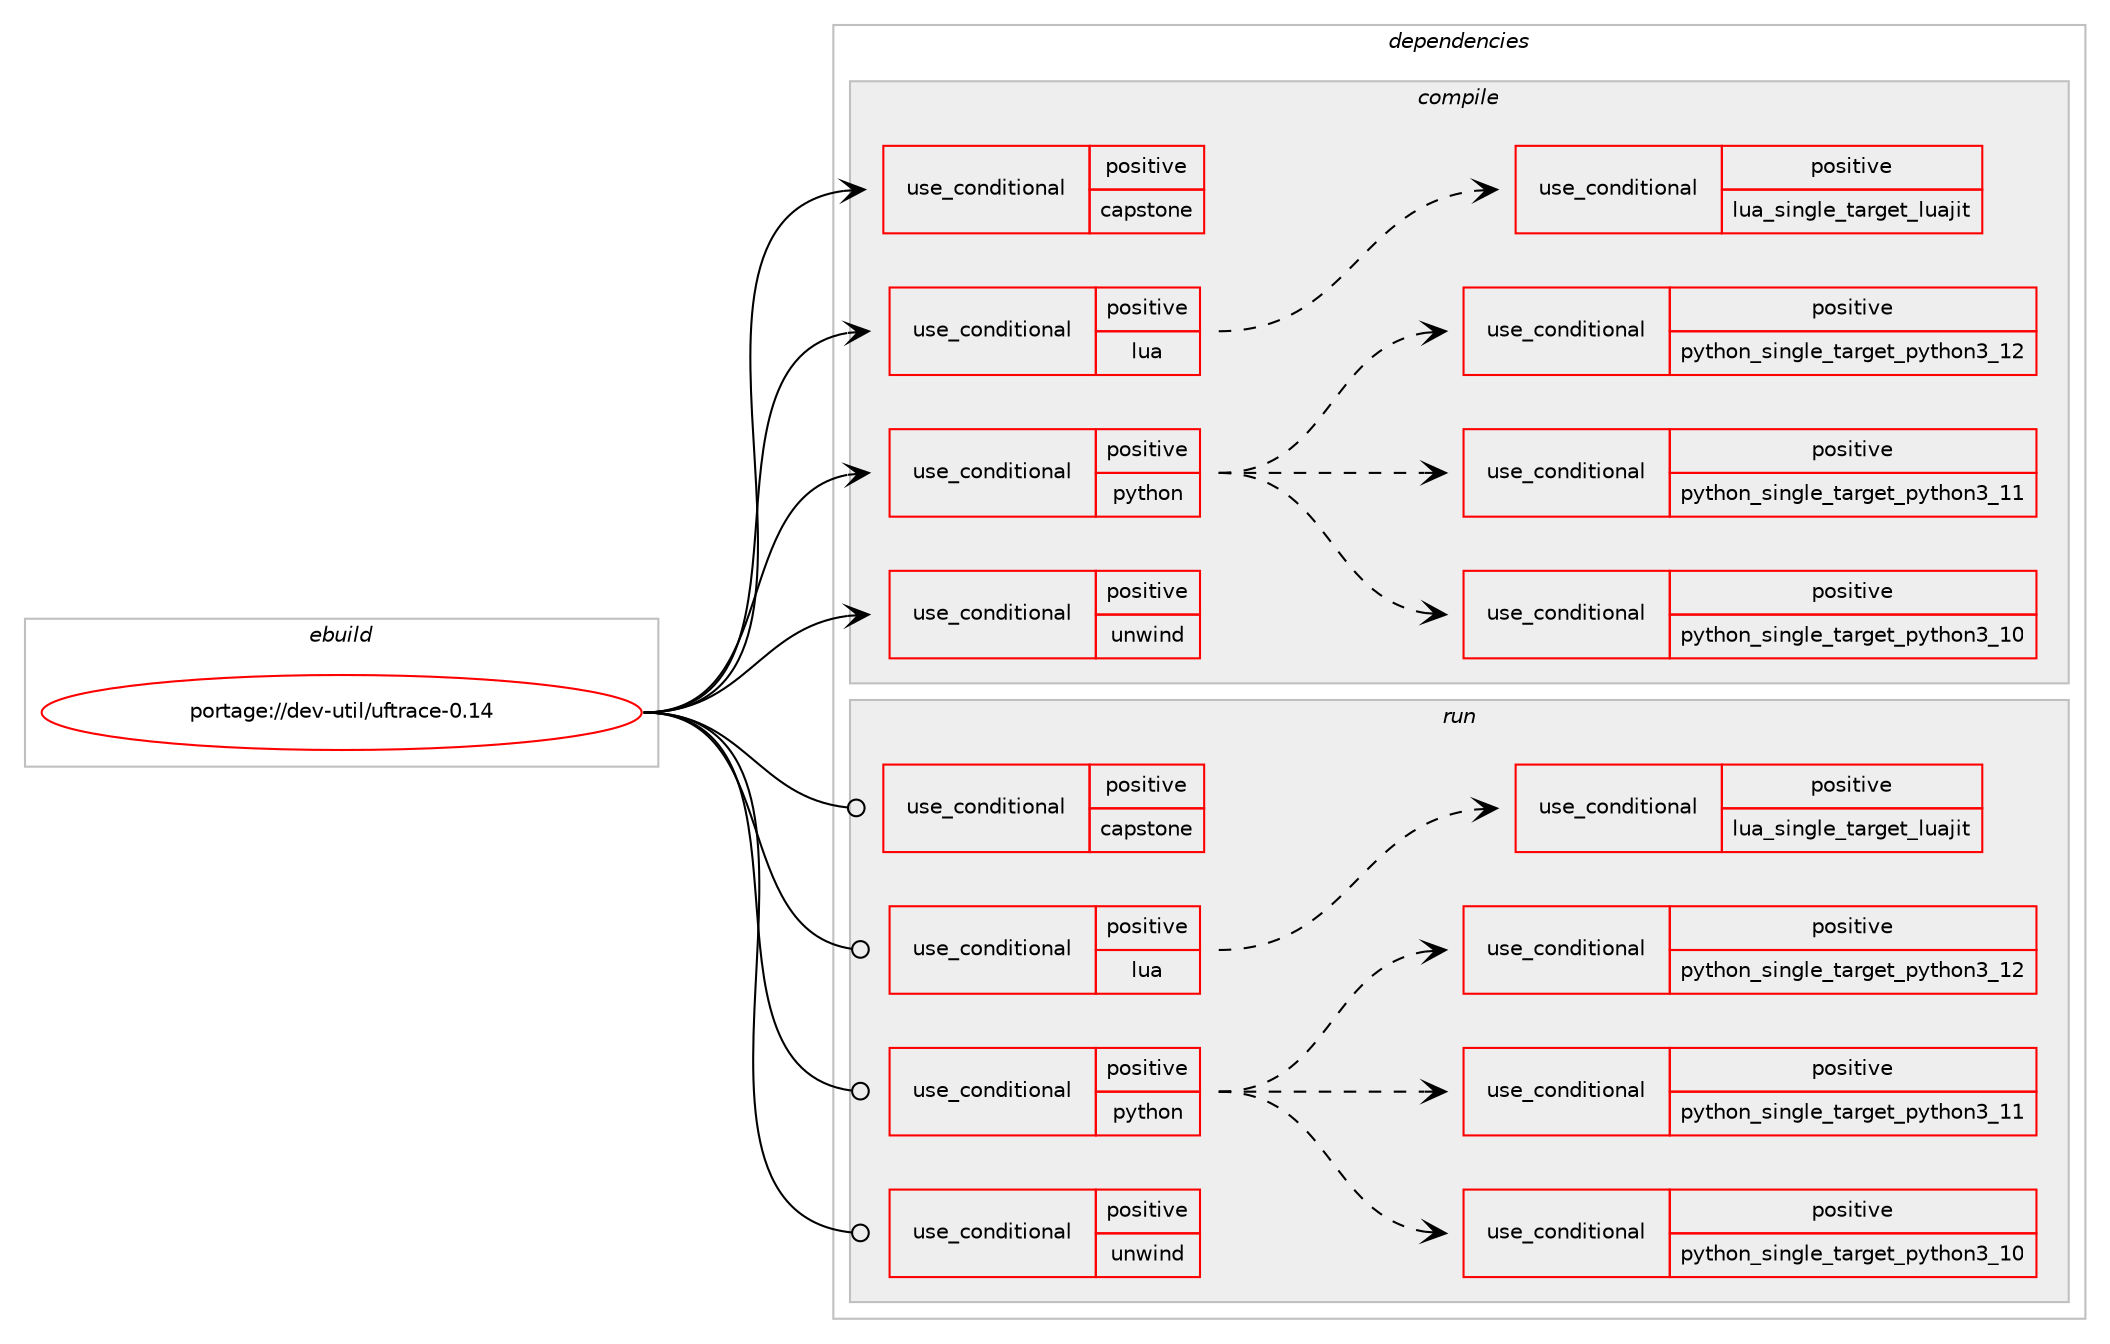 digraph prolog {

# *************
# Graph options
# *************

newrank=true;
concentrate=true;
compound=true;
graph [rankdir=LR,fontname=Helvetica,fontsize=10,ranksep=1.5];#, ranksep=2.5, nodesep=0.2];
edge  [arrowhead=vee];
node  [fontname=Helvetica,fontsize=10];

# **********
# The ebuild
# **********

subgraph cluster_leftcol {
color=gray;
rank=same;
label=<<i>ebuild</i>>;
id [label="portage://dev-util/uftrace-0.14", color=red, width=4, href="../dev-util/uftrace-0.14.svg"];
}

# ****************
# The dependencies
# ****************

subgraph cluster_midcol {
color=gray;
label=<<i>dependencies</i>>;
subgraph cluster_compile {
fillcolor="#eeeeee";
style=filled;
label=<<i>compile</i>>;
subgraph cond60368 {
dependency112181 [label=<<TABLE BORDER="0" CELLBORDER="1" CELLSPACING="0" CELLPADDING="4"><TR><TD ROWSPAN="3" CELLPADDING="10">use_conditional</TD></TR><TR><TD>positive</TD></TR><TR><TD>capstone</TD></TR></TABLE>>, shape=none, color=red];
# *** BEGIN UNKNOWN DEPENDENCY TYPE (TODO) ***
# dependency112181 -> package_dependency(portage://dev-util/uftrace-0.14,install,no,dev-libs,capstone,none,[,,],[slot(0),equal],[])
# *** END UNKNOWN DEPENDENCY TYPE (TODO) ***

}
id:e -> dependency112181:w [weight=20,style="solid",arrowhead="vee"];
subgraph cond60369 {
dependency112182 [label=<<TABLE BORDER="0" CELLBORDER="1" CELLSPACING="0" CELLPADDING="4"><TR><TD ROWSPAN="3" CELLPADDING="10">use_conditional</TD></TR><TR><TD>positive</TD></TR><TR><TD>lua</TD></TR></TABLE>>, shape=none, color=red];
subgraph cond60370 {
dependency112183 [label=<<TABLE BORDER="0" CELLBORDER="1" CELLSPACING="0" CELLPADDING="4"><TR><TD ROWSPAN="3" CELLPADDING="10">use_conditional</TD></TR><TR><TD>positive</TD></TR><TR><TD>lua_single_target_luajit</TD></TR></TABLE>>, shape=none, color=red];
# *** BEGIN UNKNOWN DEPENDENCY TYPE (TODO) ***
# dependency112183 -> package_dependency(portage://dev-util/uftrace-0.14,install,no,dev-lang,luajit,none,[,,],any_same_slot,[])
# *** END UNKNOWN DEPENDENCY TYPE (TODO) ***

}
dependency112182:e -> dependency112183:w [weight=20,style="dashed",arrowhead="vee"];
}
id:e -> dependency112182:w [weight=20,style="solid",arrowhead="vee"];
subgraph cond60371 {
dependency112184 [label=<<TABLE BORDER="0" CELLBORDER="1" CELLSPACING="0" CELLPADDING="4"><TR><TD ROWSPAN="3" CELLPADDING="10">use_conditional</TD></TR><TR><TD>positive</TD></TR><TR><TD>python</TD></TR></TABLE>>, shape=none, color=red];
subgraph cond60372 {
dependency112185 [label=<<TABLE BORDER="0" CELLBORDER="1" CELLSPACING="0" CELLPADDING="4"><TR><TD ROWSPAN="3" CELLPADDING="10">use_conditional</TD></TR><TR><TD>positive</TD></TR><TR><TD>python_single_target_python3_10</TD></TR></TABLE>>, shape=none, color=red];
# *** BEGIN UNKNOWN DEPENDENCY TYPE (TODO) ***
# dependency112185 -> package_dependency(portage://dev-util/uftrace-0.14,install,no,dev-lang,python,none,[,,],[slot(3.10)],[])
# *** END UNKNOWN DEPENDENCY TYPE (TODO) ***

}
dependency112184:e -> dependency112185:w [weight=20,style="dashed",arrowhead="vee"];
subgraph cond60373 {
dependency112186 [label=<<TABLE BORDER="0" CELLBORDER="1" CELLSPACING="0" CELLPADDING="4"><TR><TD ROWSPAN="3" CELLPADDING="10">use_conditional</TD></TR><TR><TD>positive</TD></TR><TR><TD>python_single_target_python3_11</TD></TR></TABLE>>, shape=none, color=red];
# *** BEGIN UNKNOWN DEPENDENCY TYPE (TODO) ***
# dependency112186 -> package_dependency(portage://dev-util/uftrace-0.14,install,no,dev-lang,python,none,[,,],[slot(3.11)],[])
# *** END UNKNOWN DEPENDENCY TYPE (TODO) ***

}
dependency112184:e -> dependency112186:w [weight=20,style="dashed",arrowhead="vee"];
subgraph cond60374 {
dependency112187 [label=<<TABLE BORDER="0" CELLBORDER="1" CELLSPACING="0" CELLPADDING="4"><TR><TD ROWSPAN="3" CELLPADDING="10">use_conditional</TD></TR><TR><TD>positive</TD></TR><TR><TD>python_single_target_python3_12</TD></TR></TABLE>>, shape=none, color=red];
# *** BEGIN UNKNOWN DEPENDENCY TYPE (TODO) ***
# dependency112187 -> package_dependency(portage://dev-util/uftrace-0.14,install,no,dev-lang,python,none,[,,],[slot(3.12)],[])
# *** END UNKNOWN DEPENDENCY TYPE (TODO) ***

}
dependency112184:e -> dependency112187:w [weight=20,style="dashed",arrowhead="vee"];
}
id:e -> dependency112184:w [weight=20,style="solid",arrowhead="vee"];
subgraph cond60375 {
dependency112188 [label=<<TABLE BORDER="0" CELLBORDER="1" CELLSPACING="0" CELLPADDING="4"><TR><TD ROWSPAN="3" CELLPADDING="10">use_conditional</TD></TR><TR><TD>positive</TD></TR><TR><TD>unwind</TD></TR></TABLE>>, shape=none, color=red];
# *** BEGIN UNKNOWN DEPENDENCY TYPE (TODO) ***
# dependency112188 -> package_dependency(portage://dev-util/uftrace-0.14,install,no,sys-libs,libunwind,none,[,,],any_same_slot,[])
# *** END UNKNOWN DEPENDENCY TYPE (TODO) ***

}
id:e -> dependency112188:w [weight=20,style="solid",arrowhead="vee"];
# *** BEGIN UNKNOWN DEPENDENCY TYPE (TODO) ***
# id -> package_dependency(portage://dev-util/uftrace-0.14,install,no,sys-libs,ncurses,none,[,,],any_same_slot,[])
# *** END UNKNOWN DEPENDENCY TYPE (TODO) ***

# *** BEGIN UNKNOWN DEPENDENCY TYPE (TODO) ***
# id -> package_dependency(portage://dev-util/uftrace-0.14,install,no,virtual,libelf,none,[,,],any_same_slot,[])
# *** END UNKNOWN DEPENDENCY TYPE (TODO) ***

}
subgraph cluster_compileandrun {
fillcolor="#eeeeee";
style=filled;
label=<<i>compile and run</i>>;
}
subgraph cluster_run {
fillcolor="#eeeeee";
style=filled;
label=<<i>run</i>>;
subgraph cond60376 {
dependency112189 [label=<<TABLE BORDER="0" CELLBORDER="1" CELLSPACING="0" CELLPADDING="4"><TR><TD ROWSPAN="3" CELLPADDING="10">use_conditional</TD></TR><TR><TD>positive</TD></TR><TR><TD>capstone</TD></TR></TABLE>>, shape=none, color=red];
# *** BEGIN UNKNOWN DEPENDENCY TYPE (TODO) ***
# dependency112189 -> package_dependency(portage://dev-util/uftrace-0.14,run,no,dev-libs,capstone,none,[,,],[slot(0),equal],[])
# *** END UNKNOWN DEPENDENCY TYPE (TODO) ***

}
id:e -> dependency112189:w [weight=20,style="solid",arrowhead="odot"];
subgraph cond60377 {
dependency112190 [label=<<TABLE BORDER="0" CELLBORDER="1" CELLSPACING="0" CELLPADDING="4"><TR><TD ROWSPAN="3" CELLPADDING="10">use_conditional</TD></TR><TR><TD>positive</TD></TR><TR><TD>lua</TD></TR></TABLE>>, shape=none, color=red];
subgraph cond60378 {
dependency112191 [label=<<TABLE BORDER="0" CELLBORDER="1" CELLSPACING="0" CELLPADDING="4"><TR><TD ROWSPAN="3" CELLPADDING="10">use_conditional</TD></TR><TR><TD>positive</TD></TR><TR><TD>lua_single_target_luajit</TD></TR></TABLE>>, shape=none, color=red];
# *** BEGIN UNKNOWN DEPENDENCY TYPE (TODO) ***
# dependency112191 -> package_dependency(portage://dev-util/uftrace-0.14,run,no,dev-lang,luajit,none,[,,],any_same_slot,[])
# *** END UNKNOWN DEPENDENCY TYPE (TODO) ***

}
dependency112190:e -> dependency112191:w [weight=20,style="dashed",arrowhead="vee"];
}
id:e -> dependency112190:w [weight=20,style="solid",arrowhead="odot"];
subgraph cond60379 {
dependency112192 [label=<<TABLE BORDER="0" CELLBORDER="1" CELLSPACING="0" CELLPADDING="4"><TR><TD ROWSPAN="3" CELLPADDING="10">use_conditional</TD></TR><TR><TD>positive</TD></TR><TR><TD>python</TD></TR></TABLE>>, shape=none, color=red];
subgraph cond60380 {
dependency112193 [label=<<TABLE BORDER="0" CELLBORDER="1" CELLSPACING="0" CELLPADDING="4"><TR><TD ROWSPAN="3" CELLPADDING="10">use_conditional</TD></TR><TR><TD>positive</TD></TR><TR><TD>python_single_target_python3_10</TD></TR></TABLE>>, shape=none, color=red];
# *** BEGIN UNKNOWN DEPENDENCY TYPE (TODO) ***
# dependency112193 -> package_dependency(portage://dev-util/uftrace-0.14,run,no,dev-lang,python,none,[,,],[slot(3.10)],[])
# *** END UNKNOWN DEPENDENCY TYPE (TODO) ***

}
dependency112192:e -> dependency112193:w [weight=20,style="dashed",arrowhead="vee"];
subgraph cond60381 {
dependency112194 [label=<<TABLE BORDER="0" CELLBORDER="1" CELLSPACING="0" CELLPADDING="4"><TR><TD ROWSPAN="3" CELLPADDING="10">use_conditional</TD></TR><TR><TD>positive</TD></TR><TR><TD>python_single_target_python3_11</TD></TR></TABLE>>, shape=none, color=red];
# *** BEGIN UNKNOWN DEPENDENCY TYPE (TODO) ***
# dependency112194 -> package_dependency(portage://dev-util/uftrace-0.14,run,no,dev-lang,python,none,[,,],[slot(3.11)],[])
# *** END UNKNOWN DEPENDENCY TYPE (TODO) ***

}
dependency112192:e -> dependency112194:w [weight=20,style="dashed",arrowhead="vee"];
subgraph cond60382 {
dependency112195 [label=<<TABLE BORDER="0" CELLBORDER="1" CELLSPACING="0" CELLPADDING="4"><TR><TD ROWSPAN="3" CELLPADDING="10">use_conditional</TD></TR><TR><TD>positive</TD></TR><TR><TD>python_single_target_python3_12</TD></TR></TABLE>>, shape=none, color=red];
# *** BEGIN UNKNOWN DEPENDENCY TYPE (TODO) ***
# dependency112195 -> package_dependency(portage://dev-util/uftrace-0.14,run,no,dev-lang,python,none,[,,],[slot(3.12)],[])
# *** END UNKNOWN DEPENDENCY TYPE (TODO) ***

}
dependency112192:e -> dependency112195:w [weight=20,style="dashed",arrowhead="vee"];
}
id:e -> dependency112192:w [weight=20,style="solid",arrowhead="odot"];
subgraph cond60383 {
dependency112196 [label=<<TABLE BORDER="0" CELLBORDER="1" CELLSPACING="0" CELLPADDING="4"><TR><TD ROWSPAN="3" CELLPADDING="10">use_conditional</TD></TR><TR><TD>positive</TD></TR><TR><TD>unwind</TD></TR></TABLE>>, shape=none, color=red];
# *** BEGIN UNKNOWN DEPENDENCY TYPE (TODO) ***
# dependency112196 -> package_dependency(portage://dev-util/uftrace-0.14,run,no,sys-libs,libunwind,none,[,,],any_same_slot,[])
# *** END UNKNOWN DEPENDENCY TYPE (TODO) ***

}
id:e -> dependency112196:w [weight=20,style="solid",arrowhead="odot"];
# *** BEGIN UNKNOWN DEPENDENCY TYPE (TODO) ***
# id -> package_dependency(portage://dev-util/uftrace-0.14,run,no,sys-libs,ncurses,none,[,,],any_same_slot,[])
# *** END UNKNOWN DEPENDENCY TYPE (TODO) ***

# *** BEGIN UNKNOWN DEPENDENCY TYPE (TODO) ***
# id -> package_dependency(portage://dev-util/uftrace-0.14,run,no,virtual,libelf,none,[,,],any_same_slot,[])
# *** END UNKNOWN DEPENDENCY TYPE (TODO) ***

}
}

# **************
# The candidates
# **************

subgraph cluster_choices {
rank=same;
color=gray;
label=<<i>candidates</i>>;

}

}
